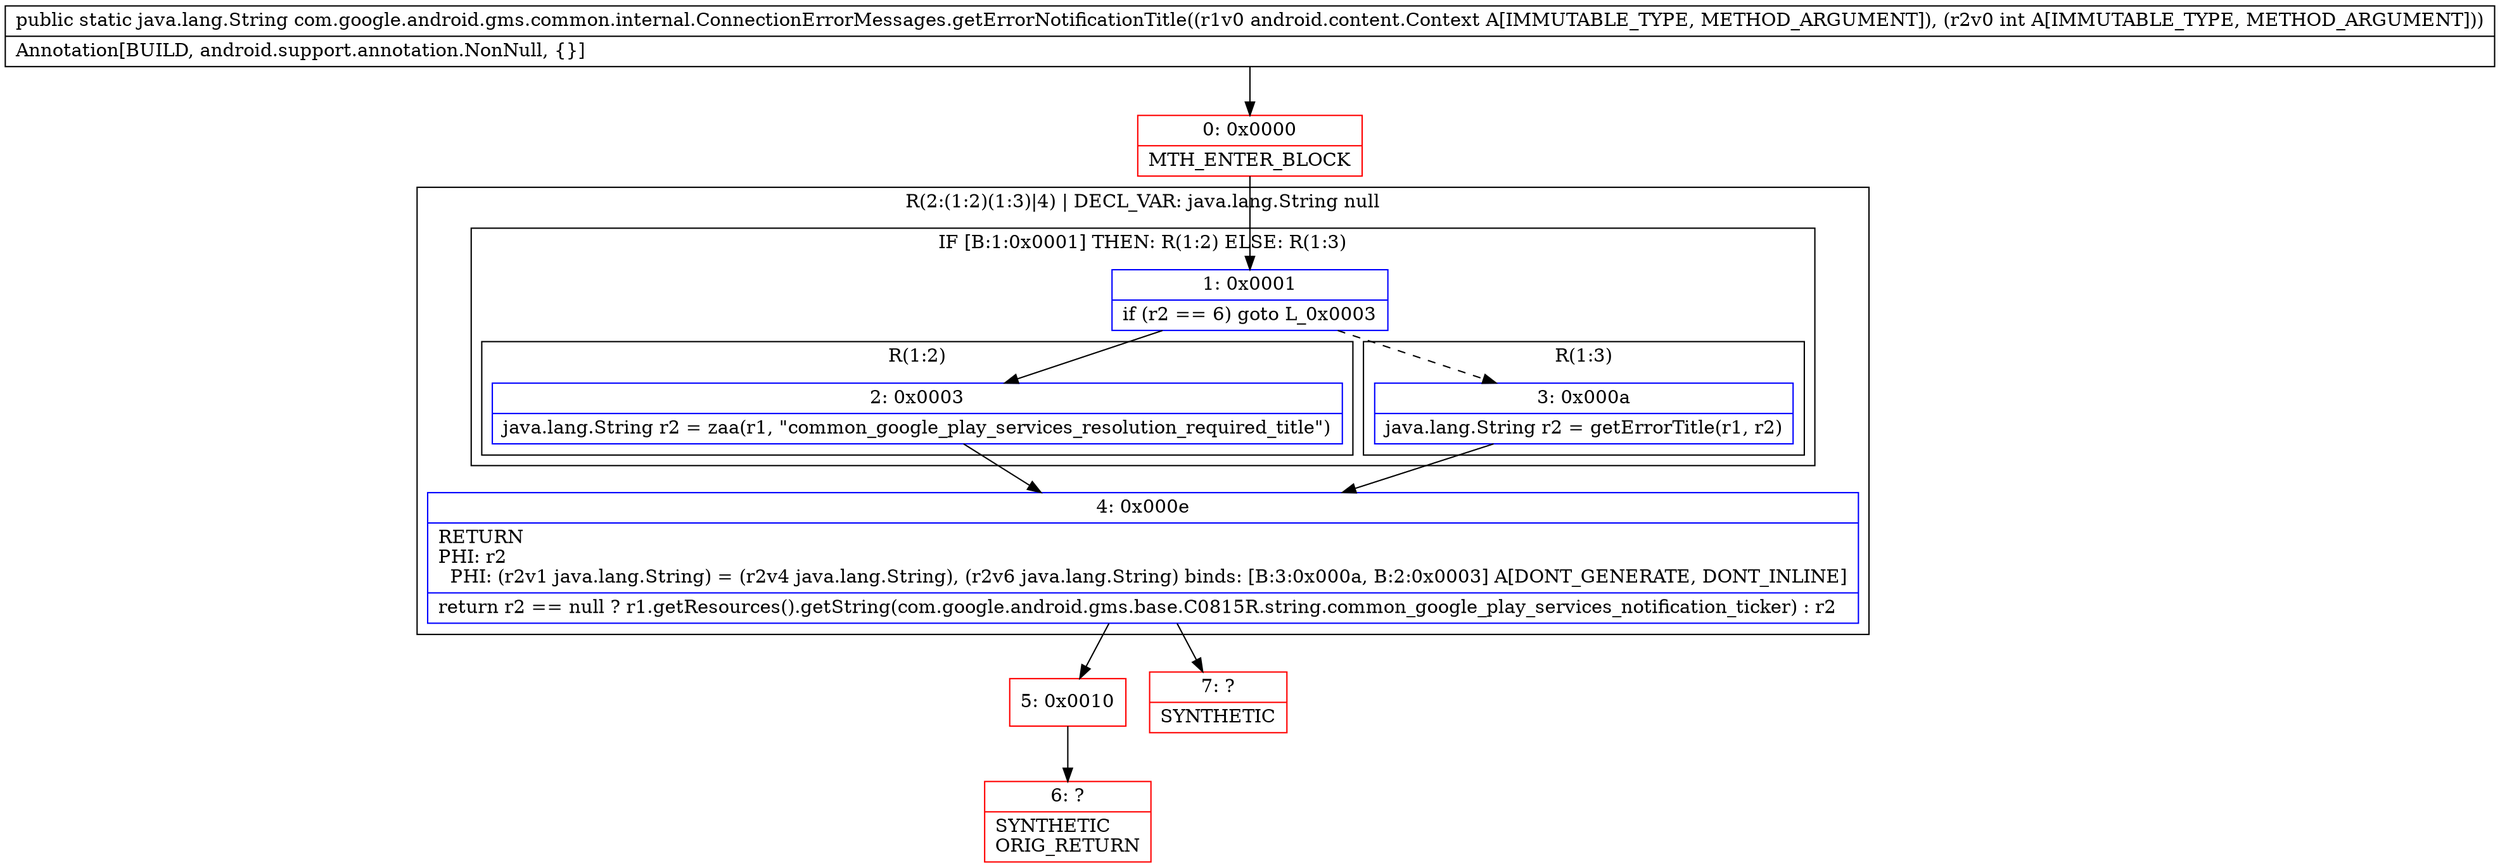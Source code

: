 digraph "CFG forcom.google.android.gms.common.internal.ConnectionErrorMessages.getErrorNotificationTitle(Landroid\/content\/Context;I)Ljava\/lang\/String;" {
subgraph cluster_Region_975744114 {
label = "R(2:(1:2)(1:3)|4) | DECL_VAR: java.lang.String null\l";
node [shape=record,color=blue];
subgraph cluster_IfRegion_1264390347 {
label = "IF [B:1:0x0001] THEN: R(1:2) ELSE: R(1:3)";
node [shape=record,color=blue];
Node_1 [shape=record,label="{1\:\ 0x0001|if (r2 == 6) goto L_0x0003\l}"];
subgraph cluster_Region_87463359 {
label = "R(1:2)";
node [shape=record,color=blue];
Node_2 [shape=record,label="{2\:\ 0x0003|java.lang.String r2 = zaa(r1, \"common_google_play_services_resolution_required_title\")\l}"];
}
subgraph cluster_Region_971350700 {
label = "R(1:3)";
node [shape=record,color=blue];
Node_3 [shape=record,label="{3\:\ 0x000a|java.lang.String r2 = getErrorTitle(r1, r2)\l}"];
}
}
Node_4 [shape=record,label="{4\:\ 0x000e|RETURN\lPHI: r2 \l  PHI: (r2v1 java.lang.String) = (r2v4 java.lang.String), (r2v6 java.lang.String) binds: [B:3:0x000a, B:2:0x0003] A[DONT_GENERATE, DONT_INLINE]\l|return r2 == null ? r1.getResources().getString(com.google.android.gms.base.C0815R.string.common_google_play_services_notification_ticker) : r2\l}"];
}
Node_0 [shape=record,color=red,label="{0\:\ 0x0000|MTH_ENTER_BLOCK\l}"];
Node_5 [shape=record,color=red,label="{5\:\ 0x0010}"];
Node_6 [shape=record,color=red,label="{6\:\ ?|SYNTHETIC\lORIG_RETURN\l}"];
Node_7 [shape=record,color=red,label="{7\:\ ?|SYNTHETIC\l}"];
MethodNode[shape=record,label="{public static java.lang.String com.google.android.gms.common.internal.ConnectionErrorMessages.getErrorNotificationTitle((r1v0 android.content.Context A[IMMUTABLE_TYPE, METHOD_ARGUMENT]), (r2v0 int A[IMMUTABLE_TYPE, METHOD_ARGUMENT]))  | Annotation[BUILD, android.support.annotation.NonNull, \{\}]\l}"];
MethodNode -> Node_0;
Node_1 -> Node_2;
Node_1 -> Node_3[style=dashed];
Node_2 -> Node_4;
Node_3 -> Node_4;
Node_4 -> Node_5;
Node_4 -> Node_7;
Node_0 -> Node_1;
Node_5 -> Node_6;
}

